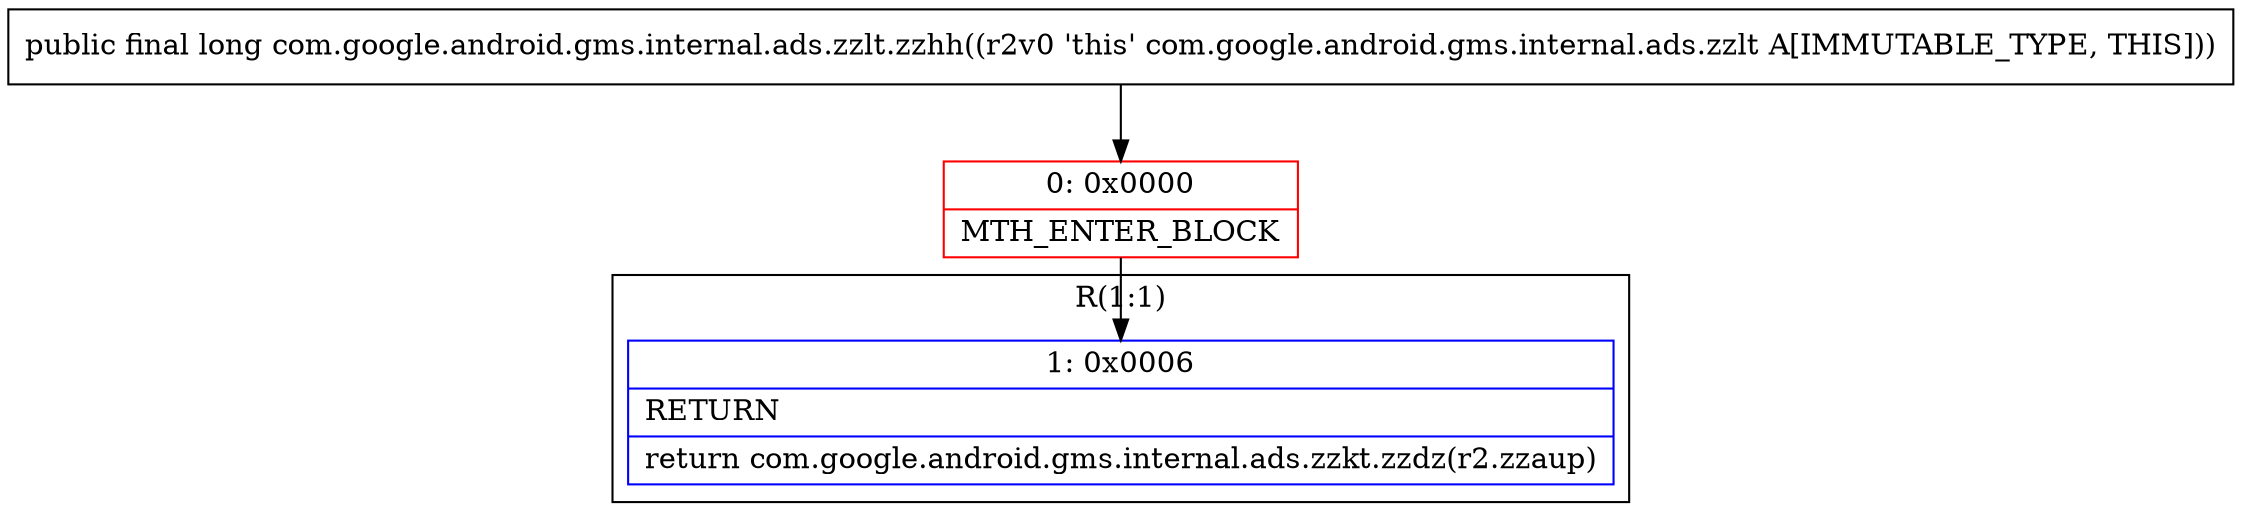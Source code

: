 digraph "CFG forcom.google.android.gms.internal.ads.zzlt.zzhh()J" {
subgraph cluster_Region_536181464 {
label = "R(1:1)";
node [shape=record,color=blue];
Node_1 [shape=record,label="{1\:\ 0x0006|RETURN\l|return com.google.android.gms.internal.ads.zzkt.zzdz(r2.zzaup)\l}"];
}
Node_0 [shape=record,color=red,label="{0\:\ 0x0000|MTH_ENTER_BLOCK\l}"];
MethodNode[shape=record,label="{public final long com.google.android.gms.internal.ads.zzlt.zzhh((r2v0 'this' com.google.android.gms.internal.ads.zzlt A[IMMUTABLE_TYPE, THIS])) }"];
MethodNode -> Node_0;
Node_0 -> Node_1;
}

